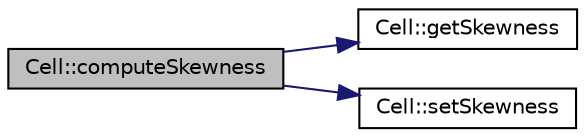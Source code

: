 digraph "Cell::computeSkewness"
{
 // LATEX_PDF_SIZE
  edge [fontname="Helvetica",fontsize="10",labelfontname="Helvetica",labelfontsize="10"];
  node [fontname="Helvetica",fontsize="10",shape=record];
  rankdir="LR";
  Node1 [label="Cell::computeSkewness",height=0.2,width=0.4,color="black", fillcolor="grey75", style="filled", fontcolor="black",tooltip=" "];
  Node1 -> Node2 [color="midnightblue",fontsize="10",style="solid",fontname="Helvetica"];
  Node2 [label="Cell::getSkewness",height=0.2,width=0.4,color="black", fillcolor="white", style="filled",URL="$classCell.html#a74f904df70d33dcd58cebbd0436acb00",tooltip=" "];
  Node1 -> Node3 [color="midnightblue",fontsize="10",style="solid",fontname="Helvetica"];
  Node3 [label="Cell::setSkewness",height=0.2,width=0.4,color="black", fillcolor="white", style="filled",URL="$classCell.html#a7fadadd6ff4bf24be03c71234338c5ec",tooltip=" "];
}
